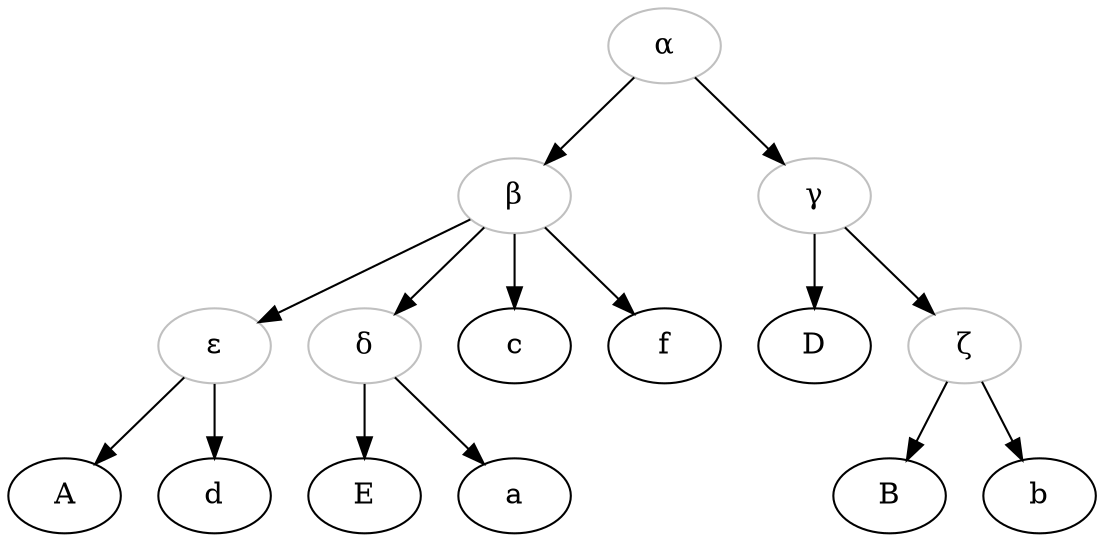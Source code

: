digraph {
    alpha -> beta
    alpha -> gamma
    beta -> epsilon
    beta -> delta
    beta -> c
    beta -> f
    gamma -> D 
    gamma -> zeta
    epsilon -> A 
    epsilon -> d 
    delta -> E 
    delta -> a 
    zeta -> B 
    zeta -> b 

    alpha[color="grey", label="α"]
    beta[color="grey", label="β"]
    delta[color="grey", label="δ"]
    gamma[color="grey", label="γ"]
    epsilon[color="grey", label="ε"]
    zeta[color="grey", label="ζ"]
}

